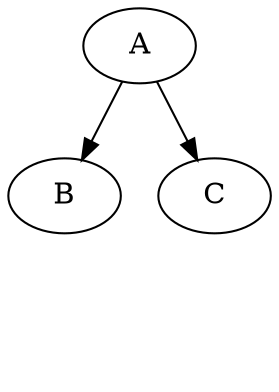digraph {
    A
    B[class="disabled"]
    C[class="disabled"]

    A -> B[class="disabled"]
    A -> C[class="disabled"]

    D[style="invis"]
    C -> D[style="invis"]
}
